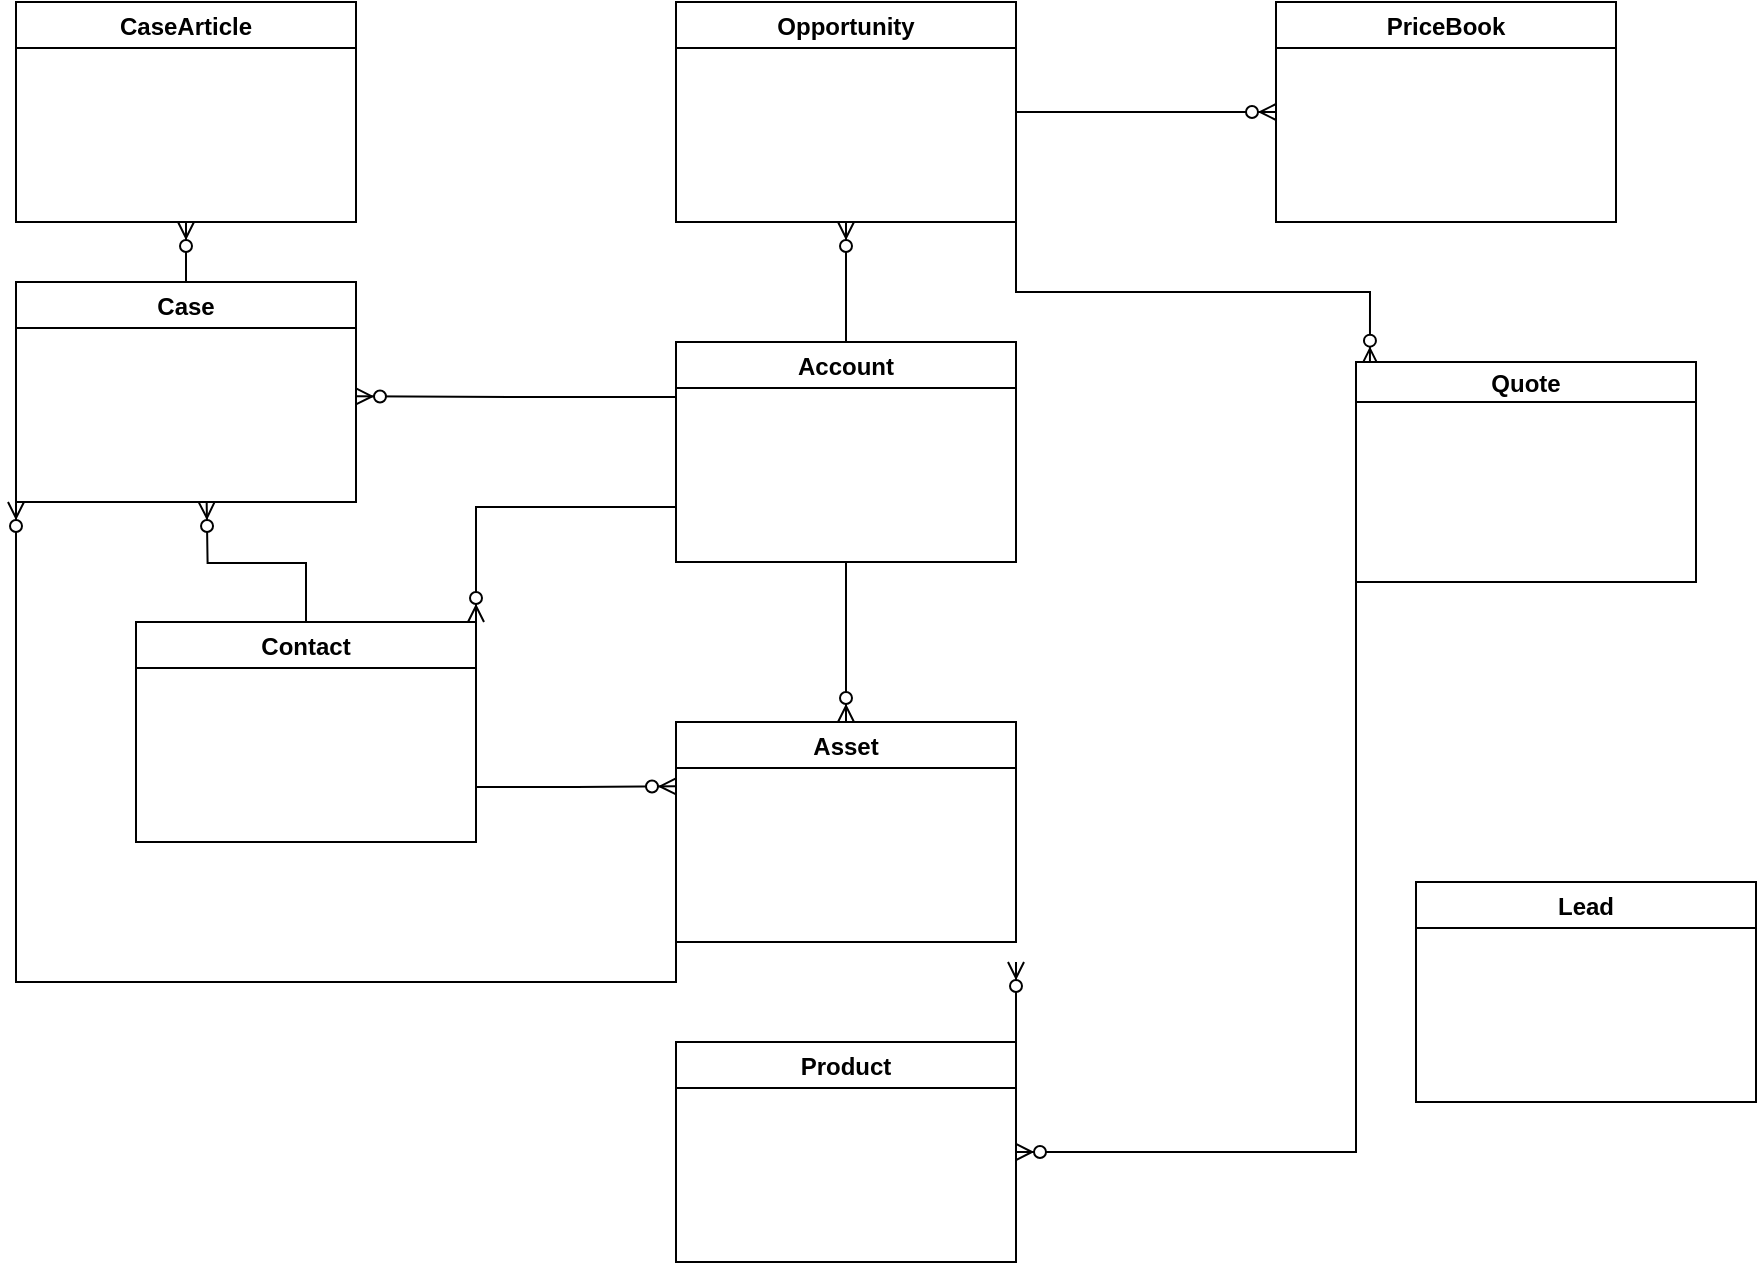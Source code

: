 <mxfile version="14.9.4" type="github"><diagram id="MPky-mmTpgfoS_cyS8KE" name="Page-1"><mxGraphModel dx="918" dy="714" grid="1" gridSize="10" guides="1" tooltips="1" connect="1" arrows="1" fold="1" page="1" pageScale="1" pageWidth="1000" pageHeight="700" math="0" shadow="0"><root><mxCell id="0"/><mxCell id="1" parent="0"/><mxCell id="8G-2YTtxzCeMNJqdnLcs-34" style="edgeStyle=orthogonalEdgeStyle;rounded=0;orthogonalLoop=1;jettySize=auto;html=1;exitX=0.5;exitY=0;exitDx=0;exitDy=0;entryX=0.5;entryY=1;entryDx=0;entryDy=0;fontColor=#FF0526;endArrow=ERzeroToMany;endFill=1;" edge="1" parent="1" source="8G-2YTtxzCeMNJqdnLcs-1" target="8G-2YTtxzCeMNJqdnLcs-11"><mxGeometry relative="1" as="geometry"/></mxCell><mxCell id="8G-2YTtxzCeMNJqdnLcs-47" style="edgeStyle=orthogonalEdgeStyle;rounded=0;orthogonalLoop=1;jettySize=auto;html=1;exitX=0;exitY=0.25;exitDx=0;exitDy=0;fontColor=#FF0526;endArrow=ERzeroToMany;endFill=1;" edge="1" parent="1" source="8G-2YTtxzCeMNJqdnLcs-1"><mxGeometry relative="1" as="geometry"><mxPoint x="230" y="237.167" as="targetPoint"/></mxGeometry></mxCell><mxCell id="8G-2YTtxzCeMNJqdnLcs-49" style="edgeStyle=orthogonalEdgeStyle;rounded=0;orthogonalLoop=1;jettySize=auto;html=1;exitX=0;exitY=0.75;exitDx=0;exitDy=0;entryX=1;entryY=0;entryDx=0;entryDy=0;fontColor=#FF0526;endArrow=ERzeroToMany;endFill=1;" edge="1" parent="1" source="8G-2YTtxzCeMNJqdnLcs-1" target="8G-2YTtxzCeMNJqdnLcs-13"><mxGeometry relative="1" as="geometry"/></mxCell><mxCell id="8G-2YTtxzCeMNJqdnLcs-53" style="edgeStyle=orthogonalEdgeStyle;rounded=0;orthogonalLoop=1;jettySize=auto;html=1;exitX=0.5;exitY=1;exitDx=0;exitDy=0;entryX=0.5;entryY=0;entryDx=0;entryDy=0;fontColor=#FF0526;endArrow=ERzeroToMany;endFill=1;" edge="1" parent="1" source="8G-2YTtxzCeMNJqdnLcs-1" target="8G-2YTtxzCeMNJqdnLcs-19"><mxGeometry relative="1" as="geometry"/></mxCell><mxCell id="8G-2YTtxzCeMNJqdnLcs-1" value="Account" style="swimlane;" vertex="1" parent="1"><mxGeometry x="390" y="210" width="170" height="110" as="geometry"/></mxCell><mxCell id="8G-2YTtxzCeMNJqdnLcs-51" style="edgeStyle=orthogonalEdgeStyle;rounded=0;orthogonalLoop=1;jettySize=auto;html=1;exitX=1;exitY=0.5;exitDx=0;exitDy=0;entryX=0;entryY=0.5;entryDx=0;entryDy=0;fontColor=#FF0526;endArrow=ERzeroToMany;endFill=1;" edge="1" parent="1" source="8G-2YTtxzCeMNJqdnLcs-11" target="8G-2YTtxzCeMNJqdnLcs-14"><mxGeometry relative="1" as="geometry"/></mxCell><mxCell id="8G-2YTtxzCeMNJqdnLcs-58" style="edgeStyle=orthogonalEdgeStyle;rounded=0;orthogonalLoop=1;jettySize=auto;html=1;exitX=1;exitY=1;exitDx=0;exitDy=0;entryX=0.041;entryY=0.012;entryDx=0;entryDy=0;entryPerimeter=0;fontColor=#FF0526;endArrow=ERzeroToMany;endFill=1;" edge="1" parent="1" source="8G-2YTtxzCeMNJqdnLcs-11" target="8G-2YTtxzCeMNJqdnLcs-15"><mxGeometry relative="1" as="geometry"/></mxCell><mxCell id="8G-2YTtxzCeMNJqdnLcs-11" value="Opportunity" style="swimlane;fillColor=#FFFFFF;" vertex="1" parent="1"><mxGeometry x="390" y="40" width="170" height="110" as="geometry"/></mxCell><mxCell id="8G-2YTtxzCeMNJqdnLcs-12" value="Lead" style="swimlane;" vertex="1" parent="1"><mxGeometry x="760" y="480" width="170" height="110" as="geometry"/></mxCell><mxCell id="8G-2YTtxzCeMNJqdnLcs-50" style="edgeStyle=orthogonalEdgeStyle;rounded=0;orthogonalLoop=1;jettySize=auto;html=1;exitX=0.5;exitY=0;exitDx=0;exitDy=0;fontColor=#FF0526;endArrow=ERzeroToMany;endFill=1;" edge="1" parent="1" source="8G-2YTtxzCeMNJqdnLcs-13"><mxGeometry relative="1" as="geometry"><mxPoint x="155.333" y="290" as="targetPoint"/></mxGeometry></mxCell><mxCell id="8G-2YTtxzCeMNJqdnLcs-55" style="edgeStyle=orthogonalEdgeStyle;rounded=0;orthogonalLoop=1;jettySize=auto;html=1;exitX=1;exitY=0.75;exitDx=0;exitDy=0;fontColor=#FF0526;endArrow=ERzeroToMany;endFill=1;" edge="1" parent="1" source="8G-2YTtxzCeMNJqdnLcs-13"><mxGeometry relative="1" as="geometry"><mxPoint x="390" y="432.167" as="targetPoint"/></mxGeometry></mxCell><mxCell id="8G-2YTtxzCeMNJqdnLcs-13" value="Contact" style="swimlane;" vertex="1" parent="1"><mxGeometry x="120" y="350" width="170" height="110" as="geometry"/></mxCell><mxCell id="8G-2YTtxzCeMNJqdnLcs-14" value="PriceBook" style="swimlane;startSize=23;" vertex="1" parent="1"><mxGeometry x="690" y="40" width="170" height="110" as="geometry"/></mxCell><mxCell id="8G-2YTtxzCeMNJqdnLcs-59" style="edgeStyle=orthogonalEdgeStyle;rounded=0;orthogonalLoop=1;jettySize=auto;html=1;exitX=0;exitY=1;exitDx=0;exitDy=0;entryX=1;entryY=0.5;entryDx=0;entryDy=0;fontColor=#FF0526;endArrow=ERzeroToMany;endFill=1;" edge="1" parent="1" source="8G-2YTtxzCeMNJqdnLcs-15" target="8G-2YTtxzCeMNJqdnLcs-16"><mxGeometry relative="1" as="geometry"/></mxCell><mxCell id="8G-2YTtxzCeMNJqdnLcs-15" value="Quote" style="swimlane;startSize=20;" vertex="1" parent="1"><mxGeometry x="730" y="220" width="170" height="110" as="geometry"/></mxCell><mxCell id="8G-2YTtxzCeMNJqdnLcs-38" style="edgeStyle=orthogonalEdgeStyle;rounded=0;orthogonalLoop=1;jettySize=auto;html=1;exitX=1;exitY=0;exitDx=0;exitDy=0;fontColor=#FF0526;endArrow=ERzeroToMany;endFill=1;" edge="1" parent="1" source="8G-2YTtxzCeMNJqdnLcs-16"><mxGeometry relative="1" as="geometry"><mxPoint x="560" y="520" as="targetPoint"/></mxGeometry></mxCell><mxCell id="8G-2YTtxzCeMNJqdnLcs-16" value="Product" style="swimlane;" vertex="1" parent="1"><mxGeometry x="390" y="560" width="170" height="110" as="geometry"/></mxCell><mxCell id="8G-2YTtxzCeMNJqdnLcs-17" value="CaseArticle" style="swimlane;labelBackgroundColor=none;" vertex="1" parent="1"><mxGeometry x="60" y="40" width="170" height="110" as="geometry"/></mxCell><mxCell id="8G-2YTtxzCeMNJqdnLcs-52" style="edgeStyle=orthogonalEdgeStyle;rounded=0;orthogonalLoop=1;jettySize=auto;html=1;exitX=0.5;exitY=0;exitDx=0;exitDy=0;entryX=0.5;entryY=1;entryDx=0;entryDy=0;fontColor=#FF0526;endArrow=ERzeroToMany;endFill=1;" edge="1" parent="1" source="8G-2YTtxzCeMNJqdnLcs-18" target="8G-2YTtxzCeMNJqdnLcs-17"><mxGeometry relative="1" as="geometry"/></mxCell><mxCell id="8G-2YTtxzCeMNJqdnLcs-18" value="Case" style="swimlane;" vertex="1" parent="1"><mxGeometry x="60" y="180" width="170" height="110" as="geometry"/></mxCell><mxCell id="8G-2YTtxzCeMNJqdnLcs-57" style="edgeStyle=orthogonalEdgeStyle;rounded=0;orthogonalLoop=1;jettySize=auto;html=1;exitX=0;exitY=1;exitDx=0;exitDy=0;entryX=0;entryY=1;entryDx=0;entryDy=0;fontColor=#FF0526;endArrow=ERzeroToMany;endFill=1;" edge="1" parent="1" source="8G-2YTtxzCeMNJqdnLcs-19" target="8G-2YTtxzCeMNJqdnLcs-18"><mxGeometry relative="1" as="geometry"/></mxCell><mxCell id="8G-2YTtxzCeMNJqdnLcs-19" value="Asset" style="swimlane;startSize=23;" vertex="1" parent="1"><mxGeometry x="390" y="400" width="170" height="110" as="geometry"/></mxCell></root></mxGraphModel></diagram></mxfile>